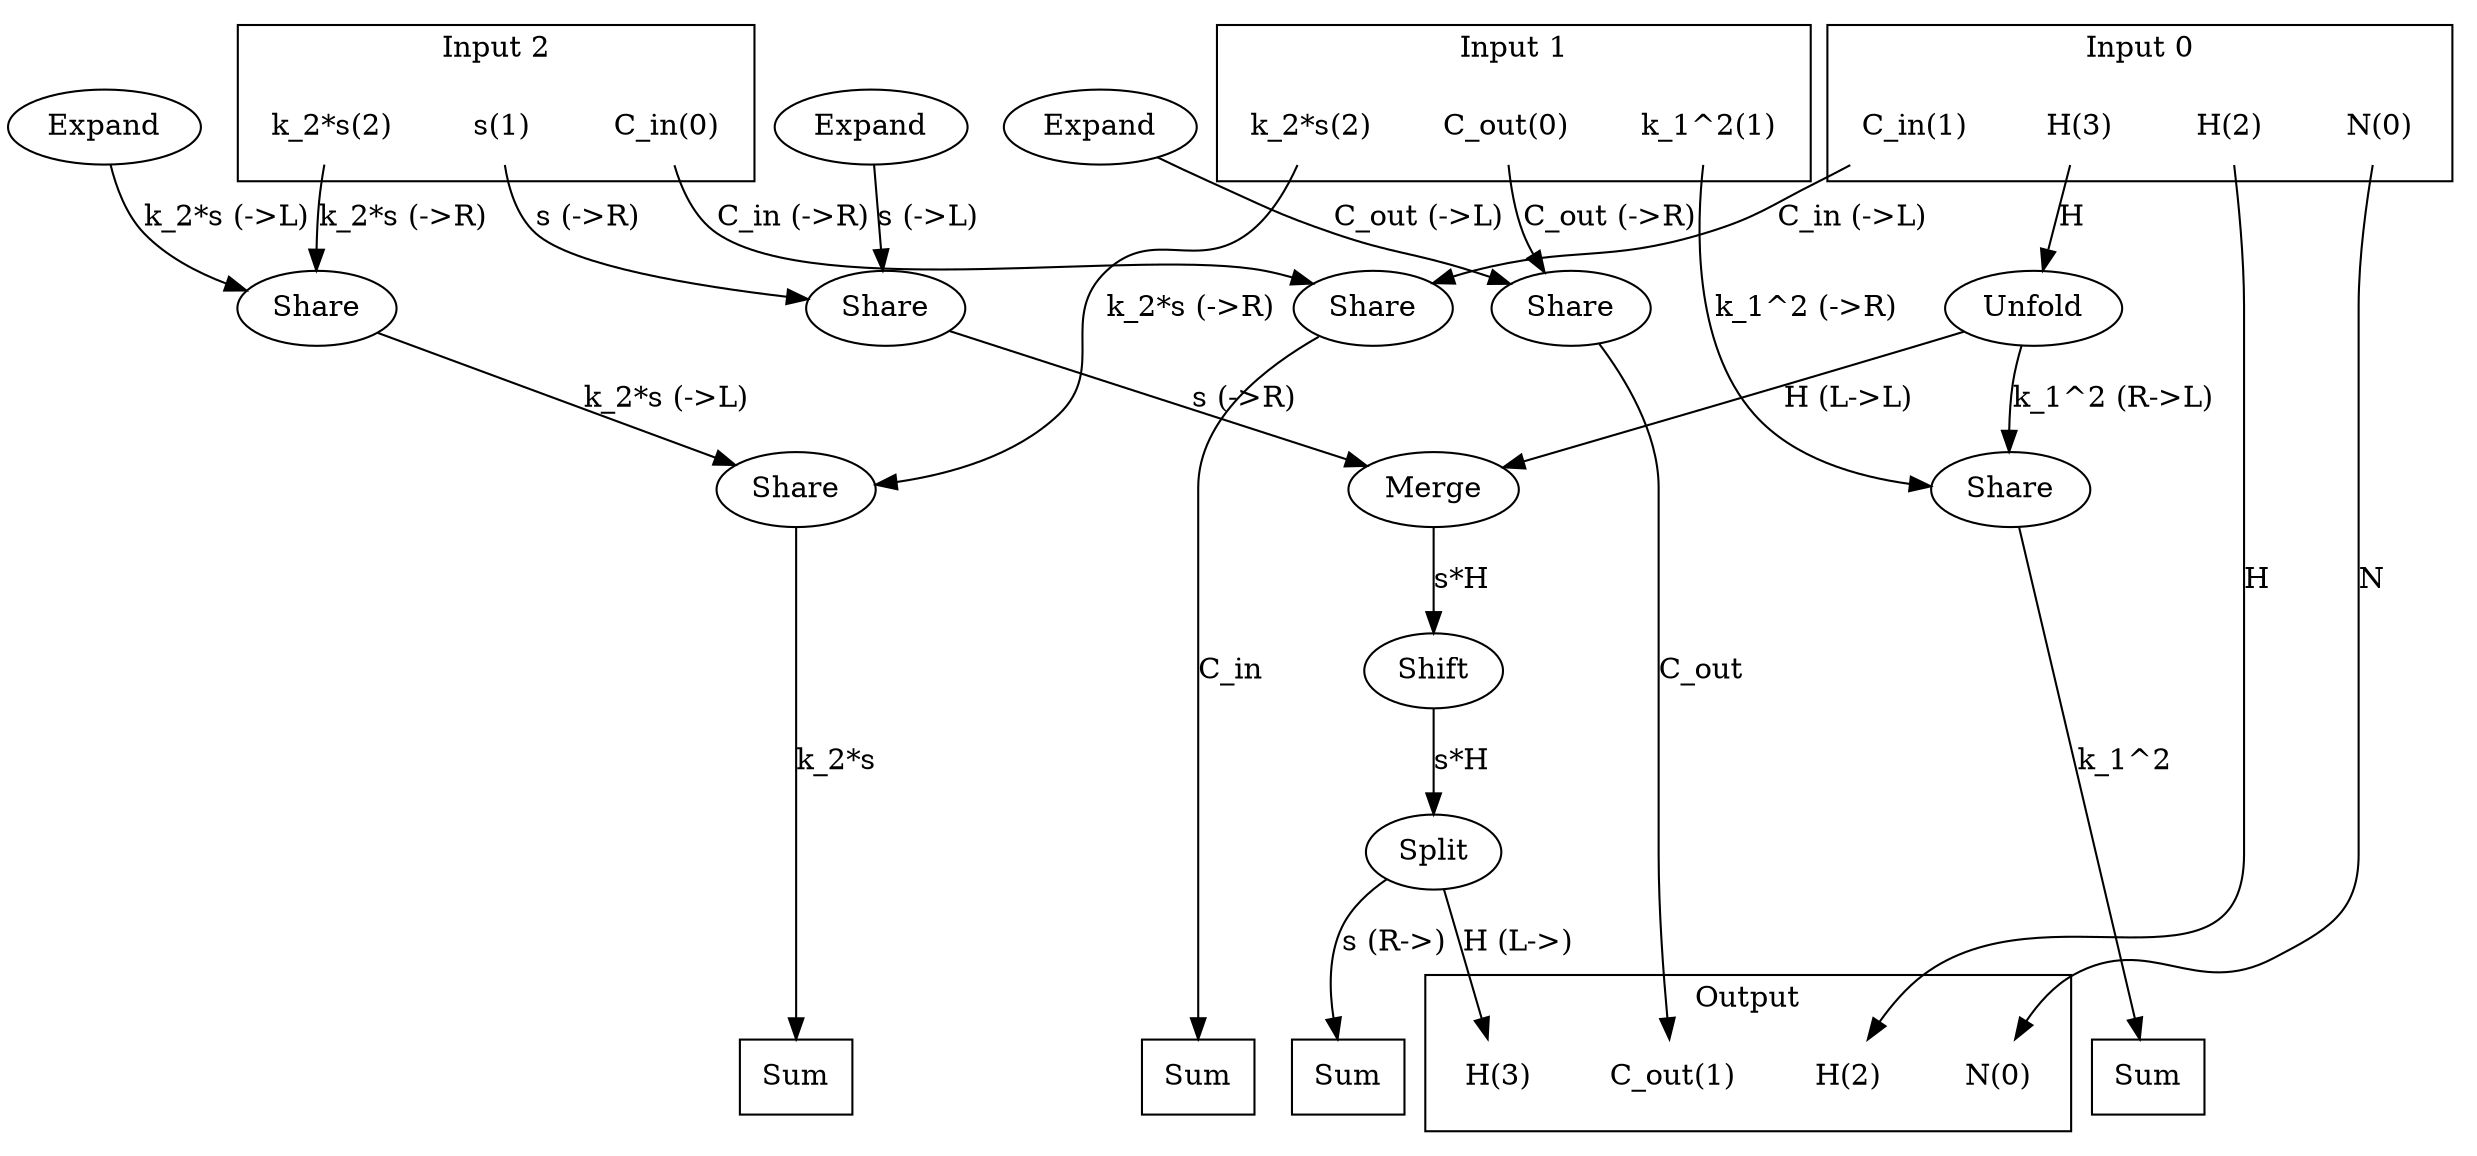 digraph kernel {
newrank = true;
op_0x7fc950008550 [label="Share"];
op_0x7fc950008e10 [label="Share"];
op_0x7fcbb4027610 [label="Merge"];
op_0x7fccd4008390 [label="Split"];
op_0x7fce2c019d98 [label="Expand"];
op_0x7fcef031bb40 [label="Unfold"];
op_0x7fcef400a680 [label="Shift"];
op_0x7fcf10021280 [label="Share"];
op_0x7fcf58004c60 [label="Share"];
op_0x7fcf58004da0 [label="Share"];
op_0x7fcf84003f00 [label="Share"];
op_0x7fcf84004638 [label="Expand"];
op_0x7fcf840048b8 [label="Expand"];
reduce_0x7fc7f0002f58 [label="Sum", shape=box];
reduce_0x7fc7f00035d0 [label="Sum", shape=box];
reduce_0x7fc7f0001bc0 [label="Sum", shape=box];
reduce_0x7fc7f0005e70 [label="Sum", shape=box];
subgraph cluster_out {
label = "Output";
out_0 [label="N(0)", shape=none];
out_1 [label="C_out(1)", shape=none];
out_2 [label="H(2)", shape=none];
out_3 [label="H(3)", shape=none];
}
{ rank = same;
reduce_0x7fc7f0002f58;
reduce_0x7fc7f00035d0;
reduce_0x7fc7f0001bc0;
reduce_0x7fc7f0005e70;
out_0;
out_1;
out_2;
out_3;
}
subgraph cluster_in_0 {
label = "Input 0";
in_0_0 [label="N(0)", shape=none];
in_0_1 [label="C_in(1)", shape=none];
in_0_2 [label="H(2)", shape=none];
in_0_3 [label="H(3)", shape=none];
}
subgraph cluster_in_1 {
label = "Input 1";
in_1_0 [label="C_out(0)", shape=none];
in_1_1 [label="k_1^2(1)", shape=none];
in_1_2 [label="k_2*s(2)", shape=none];
}
subgraph cluster_in_2 {
label = "Input 2";
in_2_0 [label="C_in(0)", shape=none];
in_2_1 [label="s(1)", shape=none];
in_2_2 [label="k_2*s(2)", shape=none];
}
{ rank = same;
in_0_0;
in_0_1;
in_0_2;
in_0_3;
in_1_0;
in_1_1;
in_1_2;
in_2_0;
in_2_1;
in_2_2;
}
in_0_0 -> out_0 [label="N"];
in_0_1 -> op_0x7fc950008e10 [label="C_in (->L)"];
in_0_2 -> out_2 [label="H"];
in_0_3 -> op_0x7fcef031bb40 [label="H"];
in_1_0 -> op_0x7fcf84003f00 [label="C_out (->R)"];
in_1_1 -> op_0x7fcf58004da0 [label="k_1^2 (->R)"];
in_1_2 -> op_0x7fcf58004c60 [label="k_2*s (->R)"];
in_2_0 -> op_0x7fc950008e10 [label="C_in (->R)"];
in_2_1 -> op_0x7fcf10021280 [label="s (->R)"];
in_2_2 -> op_0x7fc950008550 [label="k_2*s (->R)"];
op_0x7fcf84003f00 -> out_1 [label="C_out"];
op_0x7fccd4008390 -> out_3 [label="H (L->)"];
op_0x7fcf58004da0 -> reduce_0x7fc7f0001bc0 [label="k_1^2"];
op_0x7fccd4008390 -> reduce_0x7fc7f0002f58 [label="s (R->)"];
op_0x7fcf58004c60 -> reduce_0x7fc7f00035d0 [label="k_2*s"];
op_0x7fc950008e10 -> reduce_0x7fc7f0005e70 [label="C_in"];
op_0x7fcf840048b8 -> op_0x7fc950008550 [label="k_2*s (->L)"];
op_0x7fcef031bb40 -> op_0x7fcbb4027610 [label="H (L->L)"];
op_0x7fcf10021280 -> op_0x7fcbb4027610 [label="s (->R)"];
op_0x7fcef400a680 -> op_0x7fccd4008390 [label="s*H"];
op_0x7fcbb4027610 -> op_0x7fcef400a680 [label="s*H"];
op_0x7fce2c019d98 -> op_0x7fcf10021280 [label="s (->L)"];
op_0x7fc950008550 -> op_0x7fcf58004c60 [label="k_2*s (->L)"];
op_0x7fcef031bb40 -> op_0x7fcf58004da0 [label="k_1^2 (R->L)"];
op_0x7fcf84004638 -> op_0x7fcf84003f00 [label="C_out (->L)"];
}
